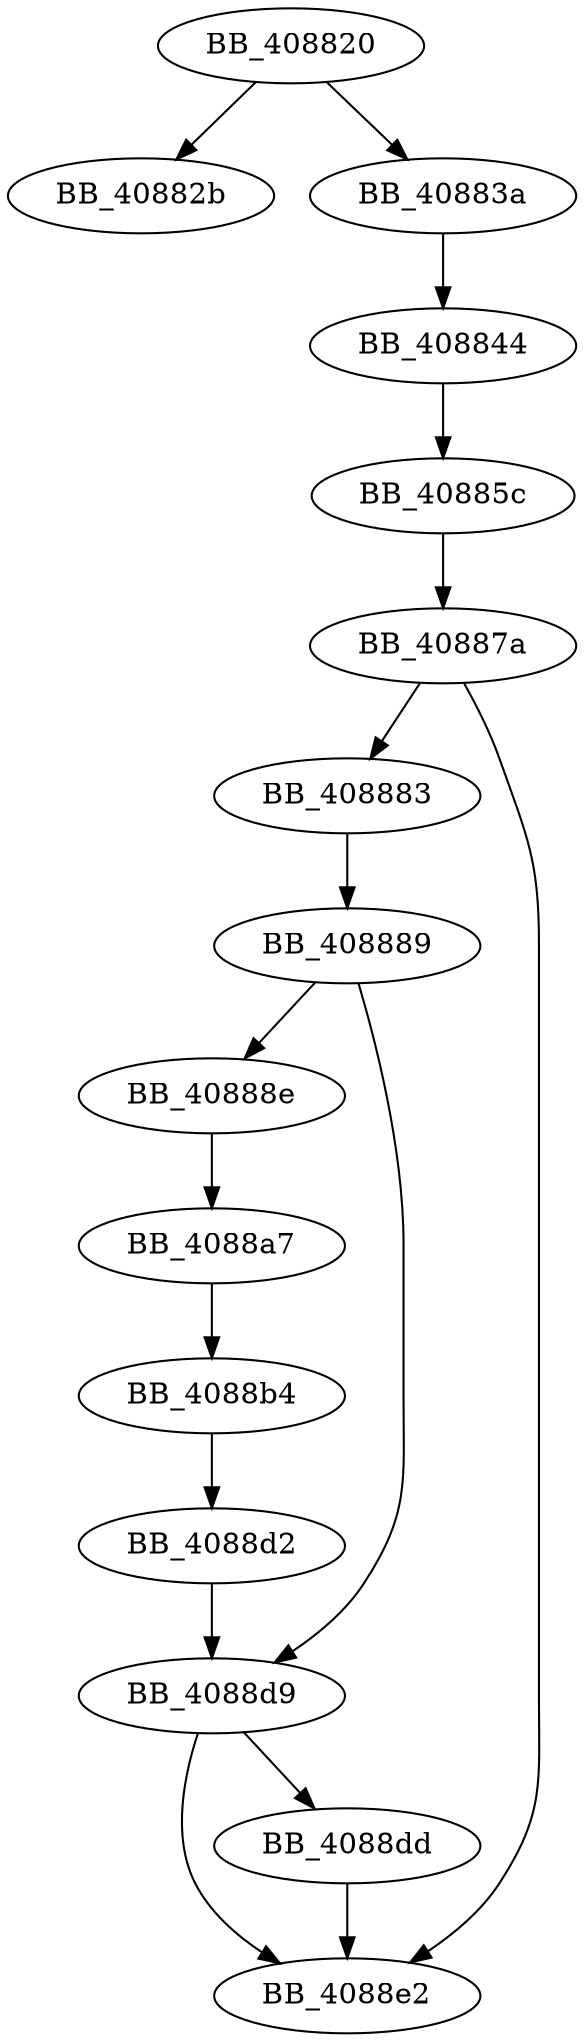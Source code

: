 DiGraph sub_408820{
BB_408820->BB_40882b
BB_408820->BB_40883a
BB_40883a->BB_408844
BB_408844->BB_40885c
BB_40885c->BB_40887a
BB_40887a->BB_408883
BB_40887a->BB_4088e2
BB_408883->BB_408889
BB_408889->BB_40888e
BB_408889->BB_4088d9
BB_40888e->BB_4088a7
BB_4088a7->BB_4088b4
BB_4088b4->BB_4088d2
BB_4088d2->BB_4088d9
BB_4088d9->BB_4088dd
BB_4088d9->BB_4088e2
BB_4088dd->BB_4088e2
}
